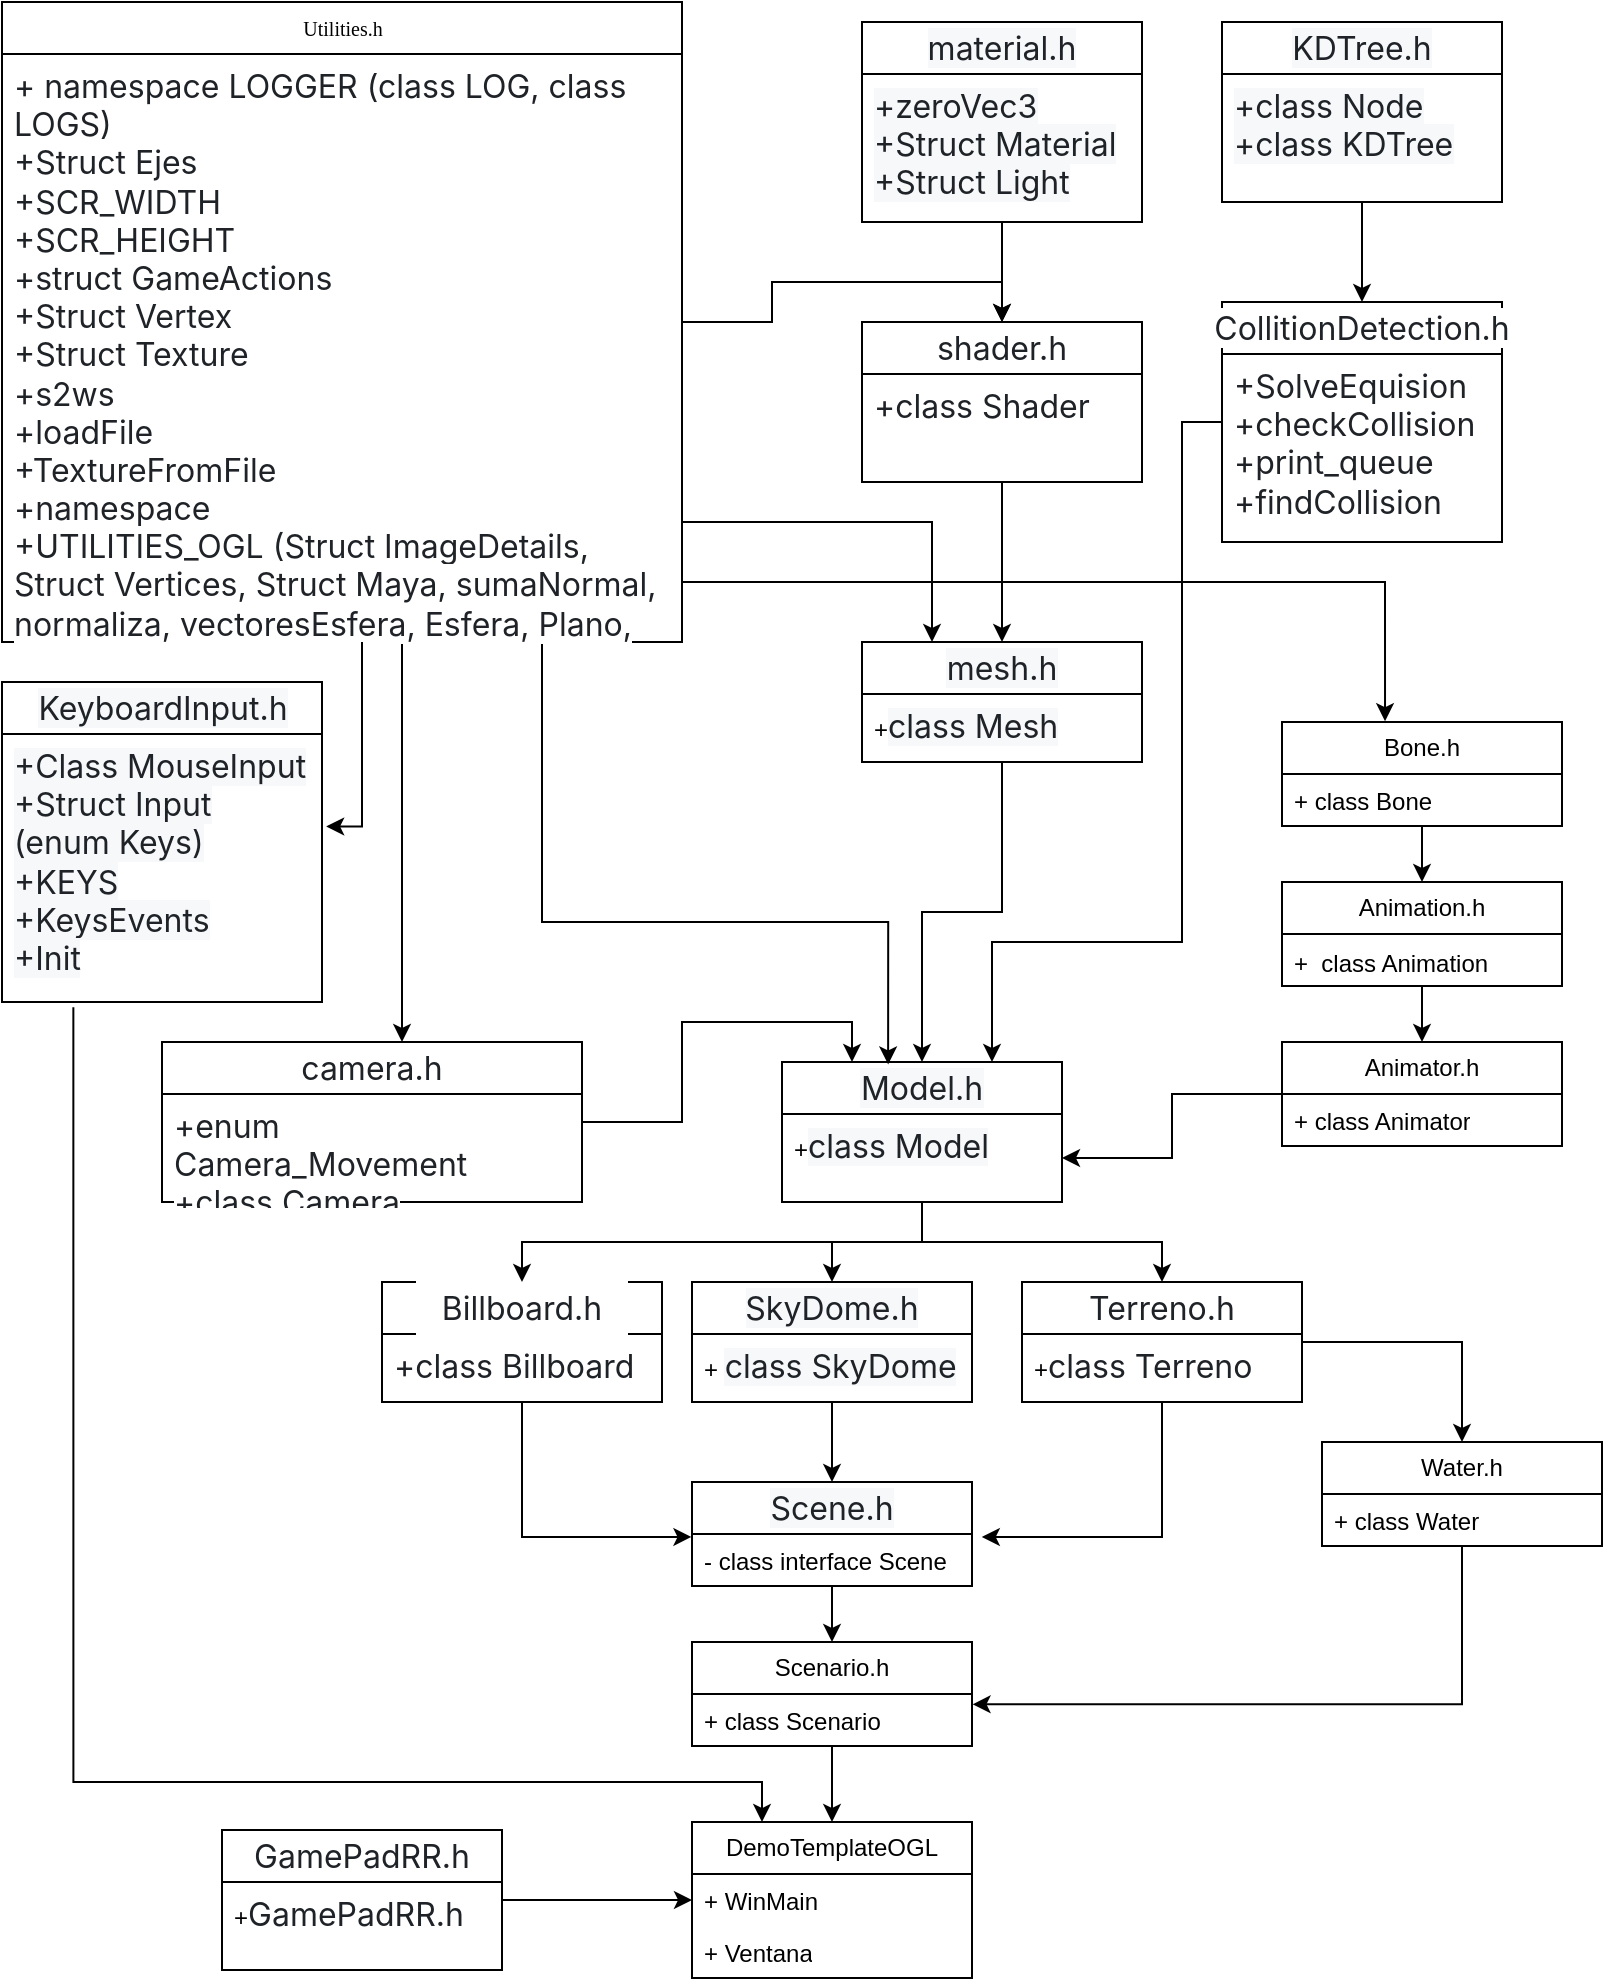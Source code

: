 <mxfile version="24.7.14">
  <diagram name="Page-1" id="c4acf3e9-155e-7222-9cf6-157b1a14988f">
    <mxGraphModel dx="2359" dy="832" grid="1" gridSize="10" guides="1" tooltips="1" connect="1" arrows="1" fold="1" page="1" pageScale="1" pageWidth="850" pageHeight="1100" background="none" math="0" shadow="0">
      <root>
        <mxCell id="0" />
        <mxCell id="1" parent="0" />
        <mxCell id="j3-RbK8kQjl5fwjDz9wU-39" style="edgeStyle=orthogonalEdgeStyle;rounded=0;orthogonalLoop=1;jettySize=auto;html=1;" edge="1" parent="1" source="17acba5748e5396b-20" target="j3-RbK8kQjl5fwjDz9wU-33">
          <mxGeometry relative="1" as="geometry">
            <Array as="points">
              <mxPoint x="-640" y="410" />
              <mxPoint x="-640" y="410" />
            </Array>
          </mxGeometry>
        </mxCell>
        <mxCell id="j3-RbK8kQjl5fwjDz9wU-45" style="edgeStyle=orthogonalEdgeStyle;rounded=0;orthogonalLoop=1;jettySize=auto;html=1;entryX=0.379;entryY=0.017;entryDx=0;entryDy=0;entryPerimeter=0;" edge="1" parent="1" source="17acba5748e5396b-20" target="j3-RbK8kQjl5fwjDz9wU-41">
          <mxGeometry relative="1" as="geometry">
            <Array as="points">
              <mxPoint x="-570" y="480" />
              <mxPoint x="-397" y="480" />
            </Array>
          </mxGeometry>
        </mxCell>
        <mxCell id="j3-RbK8kQjl5fwjDz9wU-56" style="edgeStyle=orthogonalEdgeStyle;rounded=0;orthogonalLoop=1;jettySize=auto;html=1;entryX=0.5;entryY=0;entryDx=0;entryDy=0;" edge="1" parent="1" source="17acba5748e5396b-20" target="j3-RbK8kQjl5fwjDz9wU-12">
          <mxGeometry relative="1" as="geometry" />
        </mxCell>
        <mxCell id="j3-RbK8kQjl5fwjDz9wU-57" style="edgeStyle=orthogonalEdgeStyle;rounded=0;orthogonalLoop=1;jettySize=auto;html=1;entryX=0.25;entryY=0;entryDx=0;entryDy=0;" edge="1" parent="1" source="17acba5748e5396b-20" target="j3-RbK8kQjl5fwjDz9wU-27">
          <mxGeometry relative="1" as="geometry">
            <Array as="points">
              <mxPoint x="-375" y="280" />
            </Array>
          </mxGeometry>
        </mxCell>
        <mxCell id="17acba5748e5396b-20" value="Utilities.h" style="swimlane;html=1;fontStyle=0;childLayout=stackLayout;horizontal=1;startSize=26;fillColor=none;horizontalStack=0;resizeParent=1;resizeLast=0;collapsible=1;marginBottom=0;swimlaneFillColor=#ffffff;rounded=0;shadow=0;comic=0;labelBackgroundColor=none;strokeWidth=1;fontFamily=Verdana;fontSize=10;align=center;" parent="1" vertex="1">
          <mxGeometry x="-840" y="20" width="340" height="320" as="geometry" />
        </mxCell>
        <mxCell id="17acba5748e5396b-21" value="&lt;span style=&quot;color: rgb(31, 35, 40); font-family: -apple-system, BlinkMacSystemFont, &amp;quot;Segoe UI&amp;quot;, &amp;quot;Noto Sans&amp;quot;, Helvetica, Arial, sans-serif, &amp;quot;Apple Color Emoji&amp;quot;, &amp;quot;Segoe UI Emoji&amp;quot;; font-size: 16px; background-color: rgb(255, 255, 255);&quot;&gt;+ namespace LOGGER (class LOG, class LOGS)&lt;/span&gt;&lt;div&gt;&lt;span style=&quot;color: rgb(31, 35, 40); font-family: -apple-system, BlinkMacSystemFont, &amp;quot;Segoe UI&amp;quot;, &amp;quot;Noto Sans&amp;quot;, Helvetica, Arial, sans-serif, &amp;quot;Apple Color Emoji&amp;quot;, &amp;quot;Segoe UI Emoji&amp;quot;; font-size: 16px; background-color: rgb(255, 255, 255);&quot;&gt;+Struct Ejes&lt;/span&gt;&lt;/div&gt;&lt;div&gt;&lt;span style=&quot;color: rgb(31, 35, 40); font-family: -apple-system, BlinkMacSystemFont, &amp;quot;Segoe UI&amp;quot;, &amp;quot;Noto Sans&amp;quot;, Helvetica, Arial, sans-serif, &amp;quot;Apple Color Emoji&amp;quot;, &amp;quot;Segoe UI Emoji&amp;quot;; font-size: 16px; background-color: rgb(255, 255, 255);&quot;&gt;+SCR_WIDTH&lt;/span&gt;&lt;/div&gt;&lt;div&gt;&lt;span style=&quot;color: rgb(31, 35, 40); font-family: -apple-system, BlinkMacSystemFont, &amp;quot;Segoe UI&amp;quot;, &amp;quot;Noto Sans&amp;quot;, Helvetica, Arial, sans-serif, &amp;quot;Apple Color Emoji&amp;quot;, &amp;quot;Segoe UI Emoji&amp;quot;; font-size: 16px; background-color: rgb(255, 255, 255);&quot;&gt;+SCR_HEIGHT&lt;/span&gt;&lt;/div&gt;&lt;div&gt;&lt;span style=&quot;color: rgb(31, 35, 40); font-family: -apple-system, BlinkMacSystemFont, &amp;quot;Segoe UI&amp;quot;, &amp;quot;Noto Sans&amp;quot;, Helvetica, Arial, sans-serif, &amp;quot;Apple Color Emoji&amp;quot;, &amp;quot;Segoe UI Emoji&amp;quot;; font-size: 16px; background-color: rgb(255, 255, 255);&quot;&gt;+struct GameActions&lt;/span&gt;&lt;/div&gt;&lt;div&gt;&lt;span style=&quot;color: rgb(31, 35, 40); font-family: -apple-system, BlinkMacSystemFont, &amp;quot;Segoe UI&amp;quot;, &amp;quot;Noto Sans&amp;quot;, Helvetica, Arial, sans-serif, &amp;quot;Apple Color Emoji&amp;quot;, &amp;quot;Segoe UI Emoji&amp;quot;; font-size: 16px; background-color: rgb(255, 255, 255);&quot;&gt;+Struct Vertex&lt;/span&gt;&lt;/div&gt;&lt;div&gt;&lt;span style=&quot;color: rgb(31, 35, 40); font-family: -apple-system, BlinkMacSystemFont, &amp;quot;Segoe UI&amp;quot;, &amp;quot;Noto Sans&amp;quot;, Helvetica, Arial, sans-serif, &amp;quot;Apple Color Emoji&amp;quot;, &amp;quot;Segoe UI Emoji&amp;quot;; font-size: 16px; background-color: rgb(255, 255, 255);&quot;&gt;+Struct Texture&lt;/span&gt;&lt;/div&gt;&lt;div&gt;&lt;span style=&quot;color: rgb(31, 35, 40); font-family: -apple-system, BlinkMacSystemFont, &amp;quot;Segoe UI&amp;quot;, &amp;quot;Noto Sans&amp;quot;, Helvetica, Arial, sans-serif, &amp;quot;Apple Color Emoji&amp;quot;, &amp;quot;Segoe UI Emoji&amp;quot;; font-size: 16px; background-color: rgb(255, 255, 255);&quot;&gt;+s2ws&lt;/span&gt;&lt;/div&gt;&lt;div&gt;&lt;span style=&quot;color: rgb(31, 35, 40); font-family: -apple-system, BlinkMacSystemFont, &amp;quot;Segoe UI&amp;quot;, &amp;quot;Noto Sans&amp;quot;, Helvetica, Arial, sans-serif, &amp;quot;Apple Color Emoji&amp;quot;, &amp;quot;Segoe UI Emoji&amp;quot;; font-size: 16px; background-color: rgb(255, 255, 255);&quot;&gt;+loadFile&lt;/span&gt;&lt;/div&gt;&lt;div&gt;&lt;span style=&quot;color: rgb(31, 35, 40); font-family: -apple-system, BlinkMacSystemFont, &amp;quot;Segoe UI&amp;quot;, &amp;quot;Noto Sans&amp;quot;, Helvetica, Arial, sans-serif, &amp;quot;Apple Color Emoji&amp;quot;, &amp;quot;Segoe UI Emoji&amp;quot;; font-size: 16px; background-color: rgb(255, 255, 255);&quot;&gt;+TextureFromFile&lt;/span&gt;&lt;/div&gt;&lt;div&gt;&lt;span style=&quot;color: rgb(31, 35, 40); font-family: -apple-system, BlinkMacSystemFont, &amp;quot;Segoe UI&amp;quot;, &amp;quot;Noto Sans&amp;quot;, Helvetica, Arial, sans-serif, &amp;quot;Apple Color Emoji&amp;quot;, &amp;quot;Segoe UI Emoji&amp;quot;; font-size: 16px; background-color: rgb(255, 255, 255);&quot;&gt;+namespace&lt;/span&gt;&lt;/div&gt;&lt;div&gt;&lt;span style=&quot;color: rgb(31, 35, 40); font-family: -apple-system, BlinkMacSystemFont, &amp;quot;Segoe UI&amp;quot;, &amp;quot;Noto Sans&amp;quot;, Helvetica, Arial, sans-serif, &amp;quot;Apple Color Emoji&amp;quot;, &amp;quot;Segoe UI Emoji&amp;quot;; font-size: 16px; background-color: rgb(255, 255, 255);&quot;&gt;+UTILITIES_OGL (Struct ImageDetails, Struct Vertices, Struct Maya, sumaNormal, normaliza, vectoresEsfera, Esfera, Plano, genNormal)&lt;/span&gt;&lt;/div&gt;" style="text;html=1;strokeColor=none;fillColor=none;align=left;verticalAlign=top;spacingLeft=4;spacingRight=4;whiteSpace=wrap;overflow=hidden;rotatable=0;points=[[0,0.5],[1,0.5]];portConstraint=eastwest;" parent="17acba5748e5396b-20" vertex="1">
          <mxGeometry y="26" width="340" height="294" as="geometry" />
        </mxCell>
        <mxCell id="j3-RbK8kQjl5fwjDz9wU-98" style="edgeStyle=orthogonalEdgeStyle;rounded=0;orthogonalLoop=1;jettySize=auto;html=1;exitX=0.223;exitY=1.02;exitDx=0;exitDy=0;exitPerimeter=0;entryX=0.25;entryY=0;entryDx=0;entryDy=0;" edge="1" parent="1" source="17acba5748e5396b-31" target="j3-RbK8kQjl5fwjDz9wU-91">
          <mxGeometry relative="1" as="geometry">
            <mxPoint x="-460" y="920" as="targetPoint" />
            <Array as="points">
              <mxPoint x="-804" y="910" />
              <mxPoint x="-460" y="910" />
            </Array>
          </mxGeometry>
        </mxCell>
        <mxCell id="17acba5748e5396b-30" value="&lt;span style=&quot;color: rgb(31, 35, 40); font-family: -apple-system, BlinkMacSystemFont, &amp;quot;Segoe UI&amp;quot;, &amp;quot;Noto Sans&amp;quot;, Helvetica, Arial, sans-serif, &amp;quot;Apple Color Emoji&amp;quot;, &amp;quot;Segoe UI Emoji&amp;quot;; font-size: 16px; text-align: start; text-wrap: wrap; background-color: rgb(246, 248, 250);&quot;&gt;KeyboardInput.h&lt;/span&gt;" style="swimlane;html=1;fontStyle=0;childLayout=stackLayout;horizontal=1;startSize=26;fillColor=none;horizontalStack=0;resizeParent=1;resizeLast=0;collapsible=1;marginBottom=0;swimlaneFillColor=#ffffff;rounded=0;shadow=0;comic=0;labelBackgroundColor=none;strokeWidth=1;fontFamily=Verdana;fontSize=10;align=center;" parent="1" vertex="1">
          <mxGeometry x="-840" y="360" width="160" height="160" as="geometry" />
        </mxCell>
        <mxCell id="17acba5748e5396b-31" value="&lt;span style=&quot;color: rgb(31, 35, 40); font-family: -apple-system, BlinkMacSystemFont, &amp;quot;Segoe UI&amp;quot;, &amp;quot;Noto Sans&amp;quot;, Helvetica, Arial, sans-serif, &amp;quot;Apple Color Emoji&amp;quot;, &amp;quot;Segoe UI Emoji&amp;quot;; font-size: 16px; background-color: rgb(246, 248, 250);&quot;&gt;+Class MouseInput&lt;/span&gt;&lt;div&gt;&lt;span style=&quot;color: rgb(31, 35, 40); font-family: -apple-system, BlinkMacSystemFont, &amp;quot;Segoe UI&amp;quot;, &amp;quot;Noto Sans&amp;quot;, Helvetica, Arial, sans-serif, &amp;quot;Apple Color Emoji&amp;quot;, &amp;quot;Segoe UI Emoji&amp;quot;; font-size: 16px; background-color: rgb(246, 248, 250);&quot;&gt;+Struct Input (enum Keys)&lt;/span&gt;&lt;/div&gt;&lt;div&gt;&lt;span style=&quot;color: rgb(31, 35, 40); font-family: -apple-system, BlinkMacSystemFont, &amp;quot;Segoe UI&amp;quot;, &amp;quot;Noto Sans&amp;quot;, Helvetica, Arial, sans-serif, &amp;quot;Apple Color Emoji&amp;quot;, &amp;quot;Segoe UI Emoji&amp;quot;; font-size: 16px; background-color: rgb(246, 248, 250);&quot;&gt;+KEYS&lt;/span&gt;&lt;/div&gt;&lt;div&gt;&lt;span style=&quot;color: rgb(31, 35, 40); font-family: -apple-system, BlinkMacSystemFont, &amp;quot;Segoe UI&amp;quot;, &amp;quot;Noto Sans&amp;quot;, Helvetica, Arial, sans-serif, &amp;quot;Apple Color Emoji&amp;quot;, &amp;quot;Segoe UI Emoji&amp;quot;; font-size: 16px; background-color: rgb(246, 248, 250);&quot;&gt;+KeysEvents&lt;/span&gt;&lt;/div&gt;&lt;div&gt;&lt;span style=&quot;color: rgb(31, 35, 40); font-family: -apple-system, BlinkMacSystemFont, &amp;quot;Segoe UI&amp;quot;, &amp;quot;Noto Sans&amp;quot;, Helvetica, Arial, sans-serif, &amp;quot;Apple Color Emoji&amp;quot;, &amp;quot;Segoe UI Emoji&amp;quot;; font-size: 16px; background-color: rgb(246, 248, 250);&quot;&gt;+Init&lt;/span&gt;&lt;/div&gt;" style="text;html=1;strokeColor=none;fillColor=none;align=left;verticalAlign=top;spacingLeft=4;spacingRight=4;whiteSpace=wrap;overflow=hidden;rotatable=0;points=[[0,0.5],[1,0.5]];portConstraint=eastwest;" parent="17acba5748e5396b-30" vertex="1">
          <mxGeometry y="26" width="160" height="134" as="geometry" />
        </mxCell>
        <mxCell id="j3-RbK8kQjl5fwjDz9wU-97" style="edgeStyle=orthogonalEdgeStyle;rounded=0;orthogonalLoop=1;jettySize=auto;html=1;entryX=0;entryY=0.5;entryDx=0;entryDy=0;" edge="1" parent="1" source="j3-RbK8kQjl5fwjDz9wU-2" target="j3-RbK8kQjl5fwjDz9wU-92">
          <mxGeometry relative="1" as="geometry" />
        </mxCell>
        <mxCell id="j3-RbK8kQjl5fwjDz9wU-2" value="&lt;span style=&quot;color: rgb(31, 35, 40); font-family: -apple-system, BlinkMacSystemFont, &amp;quot;Segoe UI&amp;quot;, &amp;quot;Noto Sans&amp;quot;, Helvetica, Arial, sans-serif, &amp;quot;Apple Color Emoji&amp;quot;, &amp;quot;Segoe UI Emoji&amp;quot;; font-size: 16px; text-align: start; background-color: rgb(255, 255, 255);&quot;&gt;GamePadRR.h&lt;/span&gt;" style="swimlane;fontStyle=0;childLayout=stackLayout;horizontal=1;startSize=26;fillColor=none;horizontalStack=0;resizeParent=1;resizeParentMax=0;resizeLast=0;collapsible=1;marginBottom=0;whiteSpace=wrap;html=1;" vertex="1" parent="1">
          <mxGeometry x="-730" y="934" width="140" height="70" as="geometry" />
        </mxCell>
        <mxCell id="j3-RbK8kQjl5fwjDz9wU-3" value="+&lt;span style=&quot;color: rgb(31, 35, 40); font-family: -apple-system, BlinkMacSystemFont, &amp;quot;Segoe UI&amp;quot;, &amp;quot;Noto Sans&amp;quot;, Helvetica, Arial, sans-serif, &amp;quot;Apple Color Emoji&amp;quot;, &amp;quot;Segoe UI Emoji&amp;quot;; font-size: 16px; background-color: rgb(255, 255, 255);&quot;&gt;GamePadRR.h&lt;/span&gt;" style="text;strokeColor=none;fillColor=none;align=left;verticalAlign=top;spacingLeft=4;spacingRight=4;overflow=hidden;rotatable=0;points=[[0,0.5],[1,0.5]];portConstraint=eastwest;whiteSpace=wrap;html=1;" vertex="1" parent="j3-RbK8kQjl5fwjDz9wU-2">
          <mxGeometry y="26" width="140" height="44" as="geometry" />
        </mxCell>
        <mxCell id="j3-RbK8kQjl5fwjDz9wU-40" style="edgeStyle=orthogonalEdgeStyle;rounded=0;orthogonalLoop=1;jettySize=auto;html=1;entryX=0.5;entryY=0;entryDx=0;entryDy=0;" edge="1" parent="1" source="j3-RbK8kQjl5fwjDz9wU-8" target="j3-RbK8kQjl5fwjDz9wU-12">
          <mxGeometry relative="1" as="geometry" />
        </mxCell>
        <mxCell id="j3-RbK8kQjl5fwjDz9wU-8" value="&lt;span style=&quot;color: rgb(31, 35, 40); font-family: -apple-system, BlinkMacSystemFont, &amp;quot;Segoe UI&amp;quot;, &amp;quot;Noto Sans&amp;quot;, Helvetica, Arial, sans-serif, &amp;quot;Apple Color Emoji&amp;quot;, &amp;quot;Segoe UI Emoji&amp;quot;; font-size: 16px; text-align: start; background-color: rgb(246, 248, 250);&quot;&gt;material.h&lt;/span&gt;" style="swimlane;fontStyle=0;childLayout=stackLayout;horizontal=1;startSize=26;fillColor=none;horizontalStack=0;resizeParent=1;resizeParentMax=0;resizeLast=0;collapsible=1;marginBottom=0;whiteSpace=wrap;html=1;" vertex="1" parent="1">
          <mxGeometry x="-410" y="30" width="140" height="100" as="geometry" />
        </mxCell>
        <mxCell id="j3-RbK8kQjl5fwjDz9wU-9" value="&lt;span style=&quot;color: rgb(31, 35, 40); font-family: -apple-system, BlinkMacSystemFont, &amp;quot;Segoe UI&amp;quot;, &amp;quot;Noto Sans&amp;quot;, Helvetica, Arial, sans-serif, &amp;quot;Apple Color Emoji&amp;quot;, &amp;quot;Segoe UI Emoji&amp;quot;; font-size: 16px; background-color: rgb(246, 248, 250);&quot;&gt;+zeroVec3&lt;/span&gt;&lt;div&gt;&lt;span style=&quot;color: rgb(31, 35, 40); font-family: -apple-system, BlinkMacSystemFont, &amp;quot;Segoe UI&amp;quot;, &amp;quot;Noto Sans&amp;quot;, Helvetica, Arial, sans-serif, &amp;quot;Apple Color Emoji&amp;quot;, &amp;quot;Segoe UI Emoji&amp;quot;; font-size: 16px; background-color: rgb(246, 248, 250);&quot;&gt;+Struct Material&lt;/span&gt;&lt;/div&gt;&lt;div&gt;&lt;span style=&quot;color: rgb(31, 35, 40); font-family: -apple-system, BlinkMacSystemFont, &amp;quot;Segoe UI&amp;quot;, &amp;quot;Noto Sans&amp;quot;, Helvetica, Arial, sans-serif, &amp;quot;Apple Color Emoji&amp;quot;, &amp;quot;Segoe UI Emoji&amp;quot;; font-size: 16px; background-color: rgb(246, 248, 250);&quot;&gt;+Struct Light&lt;/span&gt;&lt;/div&gt;" style="text;strokeColor=none;fillColor=none;align=left;verticalAlign=top;spacingLeft=4;spacingRight=4;overflow=hidden;rotatable=0;points=[[0,0.5],[1,0.5]];portConstraint=eastwest;whiteSpace=wrap;html=1;" vertex="1" parent="j3-RbK8kQjl5fwjDz9wU-8">
          <mxGeometry y="26" width="140" height="74" as="geometry" />
        </mxCell>
        <mxCell id="j3-RbK8kQjl5fwjDz9wU-47" style="edgeStyle=orthogonalEdgeStyle;rounded=0;orthogonalLoop=1;jettySize=auto;html=1;entryX=0.5;entryY=0;entryDx=0;entryDy=0;" edge="1" parent="1" source="j3-RbK8kQjl5fwjDz9wU-12" target="j3-RbK8kQjl5fwjDz9wU-27">
          <mxGeometry relative="1" as="geometry" />
        </mxCell>
        <mxCell id="j3-RbK8kQjl5fwjDz9wU-12" value="&lt;span style=&quot;color: rgb(31, 35, 40); font-family: -apple-system, BlinkMacSystemFont, &amp;quot;Segoe UI&amp;quot;, &amp;quot;Noto Sans&amp;quot;, Helvetica, Arial, sans-serif, &amp;quot;Apple Color Emoji&amp;quot;, &amp;quot;Segoe UI Emoji&amp;quot;; font-size: 16px; text-align: start; background-color: rgb(255, 255, 255);&quot;&gt;shader.h&lt;/span&gt;" style="swimlane;fontStyle=0;childLayout=stackLayout;horizontal=1;startSize=26;fillColor=none;horizontalStack=0;resizeParent=1;resizeParentMax=0;resizeLast=0;collapsible=1;marginBottom=0;whiteSpace=wrap;html=1;" vertex="1" parent="1">
          <mxGeometry x="-410" y="180" width="140" height="80" as="geometry" />
        </mxCell>
        <mxCell id="j3-RbK8kQjl5fwjDz9wU-13" value="&lt;span style=&quot;color: rgb(31, 35, 40); font-family: -apple-system, BlinkMacSystemFont, &amp;quot;Segoe UI&amp;quot;, &amp;quot;Noto Sans&amp;quot;, Helvetica, Arial, sans-serif, &amp;quot;Apple Color Emoji&amp;quot;, &amp;quot;Segoe UI Emoji&amp;quot;; font-size: 16px; background-color: rgb(255, 255, 255);&quot;&gt;+&lt;/span&gt;&lt;span style=&quot;background-color: rgb(255, 255, 255); color: rgb(31, 35, 40); font-family: -apple-system, BlinkMacSystemFont, &amp;quot;Segoe UI&amp;quot;, &amp;quot;Noto Sans&amp;quot;, Helvetica, Arial, sans-serif, &amp;quot;Apple Color Emoji&amp;quot;, &amp;quot;Segoe UI Emoji&amp;quot;; font-size: 16px;&quot;&gt;class Shader&lt;/span&gt;" style="text;strokeColor=none;fillColor=none;align=left;verticalAlign=top;spacingLeft=4;spacingRight=4;overflow=hidden;rotatable=0;points=[[0,0.5],[1,0.5]];portConstraint=eastwest;whiteSpace=wrap;html=1;" vertex="1" parent="j3-RbK8kQjl5fwjDz9wU-12">
          <mxGeometry y="26" width="140" height="54" as="geometry" />
        </mxCell>
        <mxCell id="j3-RbK8kQjl5fwjDz9wU-26" value="" style="edgeStyle=orthogonalEdgeStyle;rounded=0;orthogonalLoop=1;jettySize=auto;html=1;entryX=0.5;entryY=0;entryDx=0;entryDy=0;" edge="1" parent="1" source="j3-RbK8kQjl5fwjDz9wU-17" target="j3-RbK8kQjl5fwjDz9wU-22">
          <mxGeometry relative="1" as="geometry" />
        </mxCell>
        <mxCell id="j3-RbK8kQjl5fwjDz9wU-17" value="&lt;span style=&quot;color: rgb(31, 35, 40); font-family: -apple-system, BlinkMacSystemFont, &amp;quot;Segoe UI&amp;quot;, &amp;quot;Noto Sans&amp;quot;, Helvetica, Arial, sans-serif, &amp;quot;Apple Color Emoji&amp;quot;, &amp;quot;Segoe UI Emoji&amp;quot;; font-size: 16px; text-align: start; background-color: rgb(246, 248, 250);&quot;&gt;KDTree.h&lt;/span&gt;" style="swimlane;fontStyle=0;childLayout=stackLayout;horizontal=1;startSize=26;fillColor=none;horizontalStack=0;resizeParent=1;resizeParentMax=0;resizeLast=0;collapsible=1;marginBottom=0;whiteSpace=wrap;html=1;" vertex="1" parent="1">
          <mxGeometry x="-230" y="30" width="140" height="90" as="geometry" />
        </mxCell>
        <mxCell id="j3-RbK8kQjl5fwjDz9wU-18" value="&lt;span style=&quot;color: rgb(31, 35, 40); font-family: -apple-system, BlinkMacSystemFont, &amp;quot;Segoe UI&amp;quot;, &amp;quot;Noto Sans&amp;quot;, Helvetica, Arial, sans-serif, &amp;quot;Apple Color Emoji&amp;quot;, &amp;quot;Segoe UI Emoji&amp;quot;; font-size: 16px; background-color: rgb(246, 248, 250);&quot;&gt;+class Node&lt;/span&gt;&lt;div&gt;&lt;span style=&quot;color: rgb(31, 35, 40); font-family: -apple-system, BlinkMacSystemFont, &amp;quot;Segoe UI&amp;quot;, &amp;quot;Noto Sans&amp;quot;, Helvetica, Arial, sans-serif, &amp;quot;Apple Color Emoji&amp;quot;, &amp;quot;Segoe UI Emoji&amp;quot;; font-size: 16px; background-color: rgb(246, 248, 250);&quot;&gt;+class KDTree&lt;/span&gt;&lt;/div&gt;" style="text;strokeColor=none;fillColor=none;align=left;verticalAlign=top;spacingLeft=4;spacingRight=4;overflow=hidden;rotatable=0;points=[[0,0.5],[1,0.5]];portConstraint=eastwest;whiteSpace=wrap;html=1;" vertex="1" parent="j3-RbK8kQjl5fwjDz9wU-17">
          <mxGeometry y="26" width="140" height="64" as="geometry" />
        </mxCell>
        <mxCell id="j3-RbK8kQjl5fwjDz9wU-50" style="edgeStyle=orthogonalEdgeStyle;rounded=0;orthogonalLoop=1;jettySize=auto;html=1;entryX=0.75;entryY=0;entryDx=0;entryDy=0;" edge="1" parent="1" source="j3-RbK8kQjl5fwjDz9wU-22" target="j3-RbK8kQjl5fwjDz9wU-41">
          <mxGeometry relative="1" as="geometry">
            <Array as="points">
              <mxPoint x="-250" y="230" />
              <mxPoint x="-250" y="490" />
              <mxPoint x="-345" y="490" />
            </Array>
          </mxGeometry>
        </mxCell>
        <mxCell id="j3-RbK8kQjl5fwjDz9wU-22" value="&lt;span style=&quot;color: rgb(31, 35, 40); font-family: -apple-system, BlinkMacSystemFont, &amp;quot;Segoe UI&amp;quot;, &amp;quot;Noto Sans&amp;quot;, Helvetica, Arial, sans-serif, &amp;quot;Apple Color Emoji&amp;quot;, &amp;quot;Segoe UI Emoji&amp;quot;; font-size: 16px; text-align: start; background-color: rgb(255, 255, 255);&quot;&gt;CollitionDetection.h&lt;/span&gt;" style="swimlane;fontStyle=0;childLayout=stackLayout;horizontal=1;startSize=26;fillColor=none;horizontalStack=0;resizeParent=1;resizeParentMax=0;resizeLast=0;collapsible=1;marginBottom=0;whiteSpace=wrap;html=1;" vertex="1" parent="1">
          <mxGeometry x="-230" y="170" width="140" height="120" as="geometry" />
        </mxCell>
        <mxCell id="j3-RbK8kQjl5fwjDz9wU-23" value="&lt;span style=&quot;color: rgb(31, 35, 40); font-family: -apple-system, BlinkMacSystemFont, &amp;quot;Segoe UI&amp;quot;, &amp;quot;Noto Sans&amp;quot;, Helvetica, Arial, sans-serif, &amp;quot;Apple Color Emoji&amp;quot;, &amp;quot;Segoe UI Emoji&amp;quot;; font-size: 16px; background-color: rgb(255, 255, 255);&quot;&gt;+SolveEquision&lt;/span&gt;&lt;div&gt;&lt;span style=&quot;color: rgb(31, 35, 40); font-family: -apple-system, BlinkMacSystemFont, &amp;quot;Segoe UI&amp;quot;, &amp;quot;Noto Sans&amp;quot;, Helvetica, Arial, sans-serif, &amp;quot;Apple Color Emoji&amp;quot;, &amp;quot;Segoe UI Emoji&amp;quot;; font-size: 16px; background-color: rgb(255, 255, 255);&quot;&gt;+checkCollision&lt;/span&gt;&lt;/div&gt;&lt;div&gt;&lt;span style=&quot;color: rgb(31, 35, 40); font-family: -apple-system, BlinkMacSystemFont, &amp;quot;Segoe UI&amp;quot;, &amp;quot;Noto Sans&amp;quot;, Helvetica, Arial, sans-serif, &amp;quot;Apple Color Emoji&amp;quot;, &amp;quot;Segoe UI Emoji&amp;quot;; font-size: 16px; background-color: rgb(255, 255, 255);&quot;&gt;+print_queue&lt;/span&gt;&lt;/div&gt;&lt;div&gt;&lt;span style=&quot;color: rgb(31, 35, 40); font-family: -apple-system, BlinkMacSystemFont, &amp;quot;Segoe UI&amp;quot;, &amp;quot;Noto Sans&amp;quot;, Helvetica, Arial, sans-serif, &amp;quot;Apple Color Emoji&amp;quot;, &amp;quot;Segoe UI Emoji&amp;quot;; font-size: 16px; background-color: rgb(255, 255, 255);&quot;&gt;+findCollision&lt;/span&gt;&lt;/div&gt;" style="text;strokeColor=none;fillColor=none;align=left;verticalAlign=top;spacingLeft=4;spacingRight=4;overflow=hidden;rotatable=0;points=[[0,0.5],[1,0.5]];portConstraint=eastwest;whiteSpace=wrap;html=1;" vertex="1" parent="j3-RbK8kQjl5fwjDz9wU-22">
          <mxGeometry y="26" width="140" height="94" as="geometry" />
        </mxCell>
        <mxCell id="j3-RbK8kQjl5fwjDz9wU-48" style="edgeStyle=orthogonalEdgeStyle;rounded=0;orthogonalLoop=1;jettySize=auto;html=1;" edge="1" parent="1" source="j3-RbK8kQjl5fwjDz9wU-27" target="j3-RbK8kQjl5fwjDz9wU-41">
          <mxGeometry relative="1" as="geometry" />
        </mxCell>
        <mxCell id="j3-RbK8kQjl5fwjDz9wU-27" value="&lt;span style=&quot;color: rgb(31, 35, 40); font-family: -apple-system, BlinkMacSystemFont, &amp;quot;Segoe UI&amp;quot;, &amp;quot;Noto Sans&amp;quot;, Helvetica, Arial, sans-serif, &amp;quot;Apple Color Emoji&amp;quot;, &amp;quot;Segoe UI Emoji&amp;quot;; font-size: 16px; text-align: start; background-color: rgb(246, 248, 250);&quot;&gt;mesh.h&lt;/span&gt;" style="swimlane;fontStyle=0;childLayout=stackLayout;horizontal=1;startSize=26;fillColor=none;horizontalStack=0;resizeParent=1;resizeParentMax=0;resizeLast=0;collapsible=1;marginBottom=0;whiteSpace=wrap;html=1;" vertex="1" parent="1">
          <mxGeometry x="-410" y="340" width="140" height="60" as="geometry" />
        </mxCell>
        <mxCell id="j3-RbK8kQjl5fwjDz9wU-28" value="+&lt;span style=&quot;color: rgb(31, 35, 40); font-family: -apple-system, BlinkMacSystemFont, &amp;quot;Segoe UI&amp;quot;, &amp;quot;Noto Sans&amp;quot;, Helvetica, Arial, sans-serif, &amp;quot;Apple Color Emoji&amp;quot;, &amp;quot;Segoe UI Emoji&amp;quot;; font-size: 16px; background-color: rgb(246, 248, 250);&quot;&gt;class Mesh&lt;/span&gt;" style="text;strokeColor=none;fillColor=none;align=left;verticalAlign=top;spacingLeft=4;spacingRight=4;overflow=hidden;rotatable=0;points=[[0,0.5],[1,0.5]];portConstraint=eastwest;whiteSpace=wrap;html=1;" vertex="1" parent="j3-RbK8kQjl5fwjDz9wU-27">
          <mxGeometry y="26" width="140" height="34" as="geometry" />
        </mxCell>
        <mxCell id="j3-RbK8kQjl5fwjDz9wU-49" style="edgeStyle=orthogonalEdgeStyle;rounded=0;orthogonalLoop=1;jettySize=auto;html=1;entryX=0.25;entryY=0;entryDx=0;entryDy=0;" edge="1" parent="1" source="j3-RbK8kQjl5fwjDz9wU-33" target="j3-RbK8kQjl5fwjDz9wU-41">
          <mxGeometry relative="1" as="geometry" />
        </mxCell>
        <mxCell id="j3-RbK8kQjl5fwjDz9wU-33" value="&lt;span style=&quot;color: rgb(31, 35, 40); font-family: -apple-system, BlinkMacSystemFont, &amp;quot;Segoe UI&amp;quot;, &amp;quot;Noto Sans&amp;quot;, Helvetica, Arial, sans-serif, &amp;quot;Apple Color Emoji&amp;quot;, &amp;quot;Segoe UI Emoji&amp;quot;; font-size: 16px; text-align: start; background-color: rgb(255, 255, 255);&quot;&gt;camera.h&lt;/span&gt;" style="swimlane;fontStyle=0;childLayout=stackLayout;horizontal=1;startSize=26;fillColor=none;horizontalStack=0;resizeParent=1;resizeParentMax=0;resizeLast=0;collapsible=1;marginBottom=0;whiteSpace=wrap;html=1;" vertex="1" parent="1">
          <mxGeometry x="-760" y="540" width="210" height="80" as="geometry" />
        </mxCell>
        <mxCell id="j3-RbK8kQjl5fwjDz9wU-36" value="&lt;span style=&quot;color: rgb(31, 35, 40); font-family: -apple-system, BlinkMacSystemFont, &amp;quot;Segoe UI&amp;quot;, &amp;quot;Noto Sans&amp;quot;, Helvetica, Arial, sans-serif, &amp;quot;Apple Color Emoji&amp;quot;, &amp;quot;Segoe UI Emoji&amp;quot;; font-size: 16px; background-color: rgb(255, 255, 255);&quot;&gt;+enum Camera_Movement&lt;/span&gt;&lt;div&gt;&lt;span style=&quot;color: rgb(31, 35, 40); font-family: -apple-system, BlinkMacSystemFont, &amp;quot;Segoe UI&amp;quot;, &amp;quot;Noto Sans&amp;quot;, Helvetica, Arial, sans-serif, &amp;quot;Apple Color Emoji&amp;quot;, &amp;quot;Segoe UI Emoji&amp;quot;; font-size: 16px; background-color: rgb(255, 255, 255);&quot;&gt;+class Camera&lt;/span&gt;&lt;/div&gt;" style="text;strokeColor=none;fillColor=none;align=left;verticalAlign=top;spacingLeft=4;spacingRight=4;overflow=hidden;rotatable=0;points=[[0,0.5],[1,0.5]];portConstraint=eastwest;whiteSpace=wrap;html=1;" vertex="1" parent="j3-RbK8kQjl5fwjDz9wU-33">
          <mxGeometry y="26" width="210" height="54" as="geometry" />
        </mxCell>
        <mxCell id="j3-RbK8kQjl5fwjDz9wU-71" style="edgeStyle=orthogonalEdgeStyle;rounded=0;orthogonalLoop=1;jettySize=auto;html=1;entryX=0.5;entryY=0;entryDx=0;entryDy=0;" edge="1" parent="1" source="j3-RbK8kQjl5fwjDz9wU-41" target="j3-RbK8kQjl5fwjDz9wU-62">
          <mxGeometry relative="1" as="geometry" />
        </mxCell>
        <mxCell id="j3-RbK8kQjl5fwjDz9wU-72" style="edgeStyle=orthogonalEdgeStyle;rounded=0;orthogonalLoop=1;jettySize=auto;html=1;entryX=0.5;entryY=0;entryDx=0;entryDy=0;" edge="1" parent="1" source="j3-RbK8kQjl5fwjDz9wU-41" target="j3-RbK8kQjl5fwjDz9wU-58">
          <mxGeometry relative="1" as="geometry" />
        </mxCell>
        <mxCell id="j3-RbK8kQjl5fwjDz9wU-41" value="&lt;span style=&quot;color: rgb(31, 35, 40); font-family: -apple-system, BlinkMacSystemFont, &amp;quot;Segoe UI&amp;quot;, &amp;quot;Noto Sans&amp;quot;, Helvetica, Arial, sans-serif, &amp;quot;Apple Color Emoji&amp;quot;, &amp;quot;Segoe UI Emoji&amp;quot;; font-size: 16px; text-align: start; background-color: rgb(246, 248, 250);&quot;&gt;Model.h&lt;/span&gt;" style="swimlane;fontStyle=0;childLayout=stackLayout;horizontal=1;startSize=26;fillColor=none;horizontalStack=0;resizeParent=1;resizeParentMax=0;resizeLast=0;collapsible=1;marginBottom=0;whiteSpace=wrap;html=1;" vertex="1" parent="1">
          <mxGeometry x="-450" y="550" width="140" height="70" as="geometry" />
        </mxCell>
        <mxCell id="j3-RbK8kQjl5fwjDz9wU-42" value="+&lt;span style=&quot;color: rgb(31, 35, 40); font-family: -apple-system, BlinkMacSystemFont, &amp;quot;Segoe UI&amp;quot;, &amp;quot;Noto Sans&amp;quot;, Helvetica, Arial, sans-serif, &amp;quot;Apple Color Emoji&amp;quot;, &amp;quot;Segoe UI Emoji&amp;quot;; font-size: 16px; background-color: rgb(246, 248, 250);&quot;&gt;class Model&lt;/span&gt;" style="text;strokeColor=none;fillColor=none;align=left;verticalAlign=top;spacingLeft=4;spacingRight=4;overflow=hidden;rotatable=0;points=[[0,0.5],[1,0.5]];portConstraint=eastwest;whiteSpace=wrap;html=1;" vertex="1" parent="j3-RbK8kQjl5fwjDz9wU-41">
          <mxGeometry y="26" width="140" height="44" as="geometry" />
        </mxCell>
        <mxCell id="j3-RbK8kQjl5fwjDz9wU-51" value="&lt;table style=&quot;border-spacing: 0px; border-collapse: collapse; margin-top: 0px; margin-bottom: var(--base-size-16); display: block; width: max-content; max-width: 100%; overflow: auto; color: rgb(31, 35, 40); font-family: -apple-system, BlinkMacSystemFont, &amp;quot;Segoe UI&amp;quot;, &amp;quot;Noto Sans&amp;quot;, Helvetica, Arial, sans-serif, &amp;quot;Apple Color Emoji&amp;quot;, &amp;quot;Segoe UI Emoji&amp;quot;; font-size: 16px; text-align: start; background-color: rgb(255, 255, 255);&quot;&gt;&lt;tbody style=&quot;box-sizing: border-box;&quot;&gt;&lt;tr style=&quot;box-sizing: border-box; background-color: var(--bgColor-default, var(--color-canvas-default)); border-top: 1px solid var(--borderColor-muted, var(--color-border-muted));&quot;&gt;&lt;td style=&quot;box-sizing: border-box; padding: 6px 13px; border: 1px solid var(--borderColor-default, var(--color-border-default));&quot;&gt;Billboard.h&lt;br&gt;&lt;/td&gt;&lt;/tr&gt;&lt;/tbody&gt;&lt;/table&gt;" style="swimlane;fontStyle=0;childLayout=stackLayout;horizontal=1;startSize=26;fillColor=none;horizontalStack=0;resizeParent=1;resizeParentMax=0;resizeLast=0;collapsible=1;marginBottom=0;whiteSpace=wrap;html=1;" vertex="1" parent="1">
          <mxGeometry x="-650" y="660" width="140" height="60" as="geometry" />
        </mxCell>
        <mxCell id="j3-RbK8kQjl5fwjDz9wU-54" value="&lt;span style=&quot;color: rgb(31, 35, 40); font-family: -apple-system, BlinkMacSystemFont, &amp;quot;Segoe UI&amp;quot;, &amp;quot;Noto Sans&amp;quot;, Helvetica, Arial, sans-serif, &amp;quot;Apple Color Emoji&amp;quot;, &amp;quot;Segoe UI Emoji&amp;quot;; font-size: 16px; background-color: rgb(255, 255, 255);&quot;&gt;+class Billboard&lt;/span&gt;" style="text;strokeColor=none;fillColor=none;align=left;verticalAlign=top;spacingLeft=4;spacingRight=4;overflow=hidden;rotatable=0;points=[[0,0.5],[1,0.5]];portConstraint=eastwest;whiteSpace=wrap;html=1;" vertex="1" parent="j3-RbK8kQjl5fwjDz9wU-51">
          <mxGeometry y="26" width="140" height="34" as="geometry" />
        </mxCell>
        <mxCell id="j3-RbK8kQjl5fwjDz9wU-55" style="edgeStyle=orthogonalEdgeStyle;rounded=0;orthogonalLoop=1;jettySize=auto;html=1;entryX=0.5;entryY=0;entryDx=0;entryDy=0;" edge="1" parent="1" source="j3-RbK8kQjl5fwjDz9wU-42" target="j3-RbK8kQjl5fwjDz9wU-51">
          <mxGeometry relative="1" as="geometry">
            <Array as="points">
              <mxPoint x="-380" y="640" />
              <mxPoint x="-580" y="640" />
            </Array>
          </mxGeometry>
        </mxCell>
        <mxCell id="j3-RbK8kQjl5fwjDz9wU-80" style="edgeStyle=orthogonalEdgeStyle;rounded=0;orthogonalLoop=1;jettySize=auto;html=1;entryX=0.5;entryY=0;entryDx=0;entryDy=0;" edge="1" parent="1" source="j3-RbK8kQjl5fwjDz9wU-58" target="j3-RbK8kQjl5fwjDz9wU-76">
          <mxGeometry relative="1" as="geometry" />
        </mxCell>
        <mxCell id="j3-RbK8kQjl5fwjDz9wU-58" value="&lt;span style=&quot;color: rgb(31, 35, 40); font-family: -apple-system, BlinkMacSystemFont, &amp;quot;Segoe UI&amp;quot;, &amp;quot;Noto Sans&amp;quot;, Helvetica, Arial, sans-serif, &amp;quot;Apple Color Emoji&amp;quot;, &amp;quot;Segoe UI Emoji&amp;quot;; font-size: 16px; text-align: start; background-color: rgb(255, 255, 255);&quot;&gt;Terreno.h&lt;/span&gt;" style="swimlane;fontStyle=0;childLayout=stackLayout;horizontal=1;startSize=26;fillColor=none;horizontalStack=0;resizeParent=1;resizeParentMax=0;resizeLast=0;collapsible=1;marginBottom=0;whiteSpace=wrap;html=1;" vertex="1" parent="1">
          <mxGeometry x="-330" y="660" width="140" height="60" as="geometry" />
        </mxCell>
        <mxCell id="j3-RbK8kQjl5fwjDz9wU-59" value="+&lt;span style=&quot;color: rgb(31, 35, 40); font-family: -apple-system, BlinkMacSystemFont, &amp;quot;Segoe UI&amp;quot;, &amp;quot;Noto Sans&amp;quot;, Helvetica, Arial, sans-serif, &amp;quot;Apple Color Emoji&amp;quot;, &amp;quot;Segoe UI Emoji&amp;quot;; font-size: 16px; background-color: rgb(255, 255, 255);&quot;&gt;class Terreno&amp;nbsp;&lt;/span&gt;" style="text;strokeColor=none;fillColor=none;align=left;verticalAlign=top;spacingLeft=4;spacingRight=4;overflow=hidden;rotatable=0;points=[[0,0.5],[1,0.5]];portConstraint=eastwest;whiteSpace=wrap;html=1;" vertex="1" parent="j3-RbK8kQjl5fwjDz9wU-58">
          <mxGeometry y="26" width="140" height="34" as="geometry" />
        </mxCell>
        <mxCell id="j3-RbK8kQjl5fwjDz9wU-74" style="edgeStyle=orthogonalEdgeStyle;rounded=0;orthogonalLoop=1;jettySize=auto;html=1;entryX=0.5;entryY=0;entryDx=0;entryDy=0;" edge="1" parent="1" source="j3-RbK8kQjl5fwjDz9wU-62" target="j3-RbK8kQjl5fwjDz9wU-67">
          <mxGeometry relative="1" as="geometry" />
        </mxCell>
        <mxCell id="j3-RbK8kQjl5fwjDz9wU-62" value="&lt;span style=&quot;color: rgb(31, 35, 40); font-family: -apple-system, BlinkMacSystemFont, &amp;quot;Segoe UI&amp;quot;, &amp;quot;Noto Sans&amp;quot;, Helvetica, Arial, sans-serif, &amp;quot;Apple Color Emoji&amp;quot;, &amp;quot;Segoe UI Emoji&amp;quot;; font-size: 16px; text-align: start; background-color: rgb(246, 248, 250);&quot;&gt;SkyDome.h&lt;/span&gt;" style="swimlane;fontStyle=0;childLayout=stackLayout;horizontal=1;startSize=26;fillColor=none;horizontalStack=0;resizeParent=1;resizeParentMax=0;resizeLast=0;collapsible=1;marginBottom=0;whiteSpace=wrap;html=1;" vertex="1" parent="1">
          <mxGeometry x="-495" y="660" width="140" height="60" as="geometry" />
        </mxCell>
        <mxCell id="j3-RbK8kQjl5fwjDz9wU-63" value="+&amp;nbsp;&lt;span style=&quot;color: rgb(31, 35, 40); font-family: -apple-system, BlinkMacSystemFont, &amp;quot;Segoe UI&amp;quot;, &amp;quot;Noto Sans&amp;quot;, Helvetica, Arial, sans-serif, &amp;quot;Apple Color Emoji&amp;quot;, &amp;quot;Segoe UI Emoji&amp;quot;; font-size: 16px; background-color: rgb(246, 248, 250);&quot;&gt;class SkyDome&lt;/span&gt;" style="text;strokeColor=none;fillColor=none;align=left;verticalAlign=top;spacingLeft=4;spacingRight=4;overflow=hidden;rotatable=0;points=[[0,0.5],[1,0.5]];portConstraint=eastwest;whiteSpace=wrap;html=1;" vertex="1" parent="j3-RbK8kQjl5fwjDz9wU-62">
          <mxGeometry y="26" width="140" height="34" as="geometry" />
        </mxCell>
        <mxCell id="j3-RbK8kQjl5fwjDz9wU-90" style="edgeStyle=orthogonalEdgeStyle;rounded=0;orthogonalLoop=1;jettySize=auto;html=1;entryX=0.5;entryY=0;entryDx=0;entryDy=0;" edge="1" parent="1" source="j3-RbK8kQjl5fwjDz9wU-67" target="j3-RbK8kQjl5fwjDz9wU-81">
          <mxGeometry relative="1" as="geometry" />
        </mxCell>
        <mxCell id="j3-RbK8kQjl5fwjDz9wU-67" value="&lt;span style=&quot;color: rgb(31, 35, 40); font-family: -apple-system, BlinkMacSystemFont, &amp;quot;Segoe UI&amp;quot;, &amp;quot;Noto Sans&amp;quot;, Helvetica, Arial, sans-serif, &amp;quot;Apple Color Emoji&amp;quot;, &amp;quot;Segoe UI Emoji&amp;quot;; font-size: 16px; text-align: start; background-color: rgb(246, 248, 250);&quot;&gt;Scene.h&lt;/span&gt;" style="swimlane;fontStyle=0;childLayout=stackLayout;horizontal=1;startSize=26;fillColor=none;horizontalStack=0;resizeParent=1;resizeParentMax=0;resizeLast=0;collapsible=1;marginBottom=0;whiteSpace=wrap;html=1;" vertex="1" parent="1">
          <mxGeometry x="-495" y="760" width="140" height="52" as="geometry" />
        </mxCell>
        <mxCell id="j3-RbK8kQjl5fwjDz9wU-68" value="- class interface Scene" style="text;strokeColor=none;fillColor=none;align=left;verticalAlign=top;spacingLeft=4;spacingRight=4;overflow=hidden;rotatable=0;points=[[0,0.5],[1,0.5]];portConstraint=eastwest;whiteSpace=wrap;html=1;" vertex="1" parent="j3-RbK8kQjl5fwjDz9wU-67">
          <mxGeometry y="26" width="140" height="26" as="geometry" />
        </mxCell>
        <mxCell id="j3-RbK8kQjl5fwjDz9wU-73" style="edgeStyle=orthogonalEdgeStyle;rounded=0;orthogonalLoop=1;jettySize=auto;html=1;entryX=-0.002;entryY=0.057;entryDx=0;entryDy=0;entryPerimeter=0;" edge="1" parent="1" source="j3-RbK8kQjl5fwjDz9wU-51" target="j3-RbK8kQjl5fwjDz9wU-68">
          <mxGeometry relative="1" as="geometry" />
        </mxCell>
        <mxCell id="j3-RbK8kQjl5fwjDz9wU-75" style="edgeStyle=orthogonalEdgeStyle;rounded=0;orthogonalLoop=1;jettySize=auto;html=1;entryX=1.035;entryY=0.057;entryDx=0;entryDy=0;entryPerimeter=0;" edge="1" parent="1" source="j3-RbK8kQjl5fwjDz9wU-58" target="j3-RbK8kQjl5fwjDz9wU-68">
          <mxGeometry relative="1" as="geometry" />
        </mxCell>
        <mxCell id="j3-RbK8kQjl5fwjDz9wU-76" value="Water.h" style="swimlane;fontStyle=0;childLayout=stackLayout;horizontal=1;startSize=26;fillColor=none;horizontalStack=0;resizeParent=1;resizeParentMax=0;resizeLast=0;collapsible=1;marginBottom=0;whiteSpace=wrap;html=1;" vertex="1" parent="1">
          <mxGeometry x="-180" y="740" width="140" height="52" as="geometry" />
        </mxCell>
        <mxCell id="j3-RbK8kQjl5fwjDz9wU-77" value="+ class Water" style="text;strokeColor=none;fillColor=none;align=left;verticalAlign=top;spacingLeft=4;spacingRight=4;overflow=hidden;rotatable=0;points=[[0,0.5],[1,0.5]];portConstraint=eastwest;whiteSpace=wrap;html=1;" vertex="1" parent="j3-RbK8kQjl5fwjDz9wU-76">
          <mxGeometry y="26" width="140" height="26" as="geometry" />
        </mxCell>
        <mxCell id="j3-RbK8kQjl5fwjDz9wU-95" value="" style="edgeStyle=orthogonalEdgeStyle;rounded=0;orthogonalLoop=1;jettySize=auto;html=1;entryX=0.5;entryY=0;entryDx=0;entryDy=0;" edge="1" parent="1" source="j3-RbK8kQjl5fwjDz9wU-81" target="j3-RbK8kQjl5fwjDz9wU-91">
          <mxGeometry relative="1" as="geometry" />
        </mxCell>
        <mxCell id="j3-RbK8kQjl5fwjDz9wU-81" value="Scenario.h" style="swimlane;fontStyle=0;childLayout=stackLayout;horizontal=1;startSize=26;fillColor=none;horizontalStack=0;resizeParent=1;resizeParentMax=0;resizeLast=0;collapsible=1;marginBottom=0;whiteSpace=wrap;html=1;" vertex="1" parent="1">
          <mxGeometry x="-495" y="840" width="140" height="52" as="geometry" />
        </mxCell>
        <mxCell id="j3-RbK8kQjl5fwjDz9wU-82" value="+ class Scenario" style="text;strokeColor=none;fillColor=none;align=left;verticalAlign=top;spacingLeft=4;spacingRight=4;overflow=hidden;rotatable=0;points=[[0,0.5],[1,0.5]];portConstraint=eastwest;whiteSpace=wrap;html=1;" vertex="1" parent="j3-RbK8kQjl5fwjDz9wU-81">
          <mxGeometry y="26" width="140" height="26" as="geometry" />
        </mxCell>
        <mxCell id="j3-RbK8kQjl5fwjDz9wU-85" style="edgeStyle=orthogonalEdgeStyle;rounded=0;orthogonalLoop=1;jettySize=auto;html=1;entryX=1.013;entryY=0.345;entryDx=0;entryDy=0;entryPerimeter=0;" edge="1" parent="1" source="17acba5748e5396b-20" target="17acba5748e5396b-31">
          <mxGeometry relative="1" as="geometry">
            <Array as="points">
              <mxPoint x="-660" y="432" />
            </Array>
          </mxGeometry>
        </mxCell>
        <mxCell id="j3-RbK8kQjl5fwjDz9wU-91" value="DemoTemplateOGL" style="swimlane;fontStyle=0;childLayout=stackLayout;horizontal=1;startSize=26;fillColor=none;horizontalStack=0;resizeParent=1;resizeParentMax=0;resizeLast=0;collapsible=1;marginBottom=0;whiteSpace=wrap;html=1;" vertex="1" parent="1">
          <mxGeometry x="-495" y="930" width="140" height="78" as="geometry" />
        </mxCell>
        <mxCell id="j3-RbK8kQjl5fwjDz9wU-92" value="+ WinMain" style="text;strokeColor=none;fillColor=none;align=left;verticalAlign=top;spacingLeft=4;spacingRight=4;overflow=hidden;rotatable=0;points=[[0,0.5],[1,0.5]];portConstraint=eastwest;whiteSpace=wrap;html=1;" vertex="1" parent="j3-RbK8kQjl5fwjDz9wU-91">
          <mxGeometry y="26" width="140" height="26" as="geometry" />
        </mxCell>
        <mxCell id="j3-RbK8kQjl5fwjDz9wU-93" value="+ Ventana" style="text;strokeColor=none;fillColor=none;align=left;verticalAlign=top;spacingLeft=4;spacingRight=4;overflow=hidden;rotatable=0;points=[[0,0.5],[1,0.5]];portConstraint=eastwest;whiteSpace=wrap;html=1;" vertex="1" parent="j3-RbK8kQjl5fwjDz9wU-91">
          <mxGeometry y="52" width="140" height="26" as="geometry" />
        </mxCell>
        <mxCell id="j3-RbK8kQjl5fwjDz9wU-96" style="edgeStyle=orthogonalEdgeStyle;rounded=0;orthogonalLoop=1;jettySize=auto;html=1;entryX=1.002;entryY=0.198;entryDx=0;entryDy=0;entryPerimeter=0;" edge="1" parent="1" source="j3-RbK8kQjl5fwjDz9wU-76" target="j3-RbK8kQjl5fwjDz9wU-82">
          <mxGeometry relative="1" as="geometry" />
        </mxCell>
        <mxCell id="j3-RbK8kQjl5fwjDz9wU-99" value="Animator.h" style="swimlane;fontStyle=0;childLayout=stackLayout;horizontal=1;startSize=26;fillColor=none;horizontalStack=0;resizeParent=1;resizeParentMax=0;resizeLast=0;collapsible=1;marginBottom=0;whiteSpace=wrap;html=1;" vertex="1" parent="1">
          <mxGeometry x="-200" y="540" width="140" height="52" as="geometry" />
        </mxCell>
        <mxCell id="j3-RbK8kQjl5fwjDz9wU-100" value="+ class Animator" style="text;strokeColor=none;fillColor=none;align=left;verticalAlign=top;spacingLeft=4;spacingRight=4;overflow=hidden;rotatable=0;points=[[0,0.5],[1,0.5]];portConstraint=eastwest;whiteSpace=wrap;html=1;" vertex="1" parent="j3-RbK8kQjl5fwjDz9wU-99">
          <mxGeometry y="26" width="140" height="26" as="geometry" />
        </mxCell>
        <mxCell id="j3-RbK8kQjl5fwjDz9wU-103" style="edgeStyle=orthogonalEdgeStyle;rounded=0;orthogonalLoop=1;jettySize=auto;html=1;entryX=1;entryY=0.5;entryDx=0;entryDy=0;" edge="1" parent="1" source="j3-RbK8kQjl5fwjDz9wU-99" target="j3-RbK8kQjl5fwjDz9wU-42">
          <mxGeometry relative="1" as="geometry" />
        </mxCell>
        <mxCell id="j3-RbK8kQjl5fwjDz9wU-108" style="edgeStyle=orthogonalEdgeStyle;rounded=0;orthogonalLoop=1;jettySize=auto;html=1;entryX=0.5;entryY=0;entryDx=0;entryDy=0;" edge="1" parent="1" source="j3-RbK8kQjl5fwjDz9wU-104" target="j3-RbK8kQjl5fwjDz9wU-99">
          <mxGeometry relative="1" as="geometry" />
        </mxCell>
        <mxCell id="j3-RbK8kQjl5fwjDz9wU-104" value="Animation.h" style="swimlane;fontStyle=0;childLayout=stackLayout;horizontal=1;startSize=26;fillColor=none;horizontalStack=0;resizeParent=1;resizeParentMax=0;resizeLast=0;collapsible=1;marginBottom=0;whiteSpace=wrap;html=1;" vertex="1" parent="1">
          <mxGeometry x="-200" y="460" width="140" height="52" as="geometry" />
        </mxCell>
        <mxCell id="j3-RbK8kQjl5fwjDz9wU-105" value="+&amp;nbsp; class Animation" style="text;strokeColor=none;fillColor=none;align=left;verticalAlign=top;spacingLeft=4;spacingRight=4;overflow=hidden;rotatable=0;points=[[0,0.5],[1,0.5]];portConstraint=eastwest;whiteSpace=wrap;html=1;" vertex="1" parent="1">
          <mxGeometry x="-200" y="487" width="140" height="26" as="geometry" />
        </mxCell>
        <mxCell id="j3-RbK8kQjl5fwjDz9wU-113" style="edgeStyle=orthogonalEdgeStyle;rounded=0;orthogonalLoop=1;jettySize=auto;html=1;entryX=0.5;entryY=0;entryDx=0;entryDy=0;" edge="1" parent="1" source="j3-RbK8kQjl5fwjDz9wU-109" target="j3-RbK8kQjl5fwjDz9wU-104">
          <mxGeometry relative="1" as="geometry" />
        </mxCell>
        <mxCell id="j3-RbK8kQjl5fwjDz9wU-109" value="Bone.h" style="swimlane;fontStyle=0;childLayout=stackLayout;horizontal=1;startSize=26;fillColor=none;horizontalStack=0;resizeParent=1;resizeParentMax=0;resizeLast=0;collapsible=1;marginBottom=0;whiteSpace=wrap;html=1;" vertex="1" parent="1">
          <mxGeometry x="-200" y="380" width="140" height="52" as="geometry" />
        </mxCell>
        <mxCell id="j3-RbK8kQjl5fwjDz9wU-110" value="+ class Bone" style="text;strokeColor=none;fillColor=none;align=left;verticalAlign=top;spacingLeft=4;spacingRight=4;overflow=hidden;rotatable=0;points=[[0,0.5],[1,0.5]];portConstraint=eastwest;whiteSpace=wrap;html=1;" vertex="1" parent="j3-RbK8kQjl5fwjDz9wU-109">
          <mxGeometry y="26" width="140" height="26" as="geometry" />
        </mxCell>
        <mxCell id="j3-RbK8kQjl5fwjDz9wU-114" style="edgeStyle=orthogonalEdgeStyle;rounded=0;orthogonalLoop=1;jettySize=auto;html=1;entryX=0.368;entryY=-0.008;entryDx=0;entryDy=0;entryPerimeter=0;" edge="1" parent="1" source="17acba5748e5396b-21" target="j3-RbK8kQjl5fwjDz9wU-109">
          <mxGeometry relative="1" as="geometry">
            <Array as="points">
              <mxPoint x="-148" y="310" />
            </Array>
          </mxGeometry>
        </mxCell>
      </root>
    </mxGraphModel>
  </diagram>
</mxfile>

